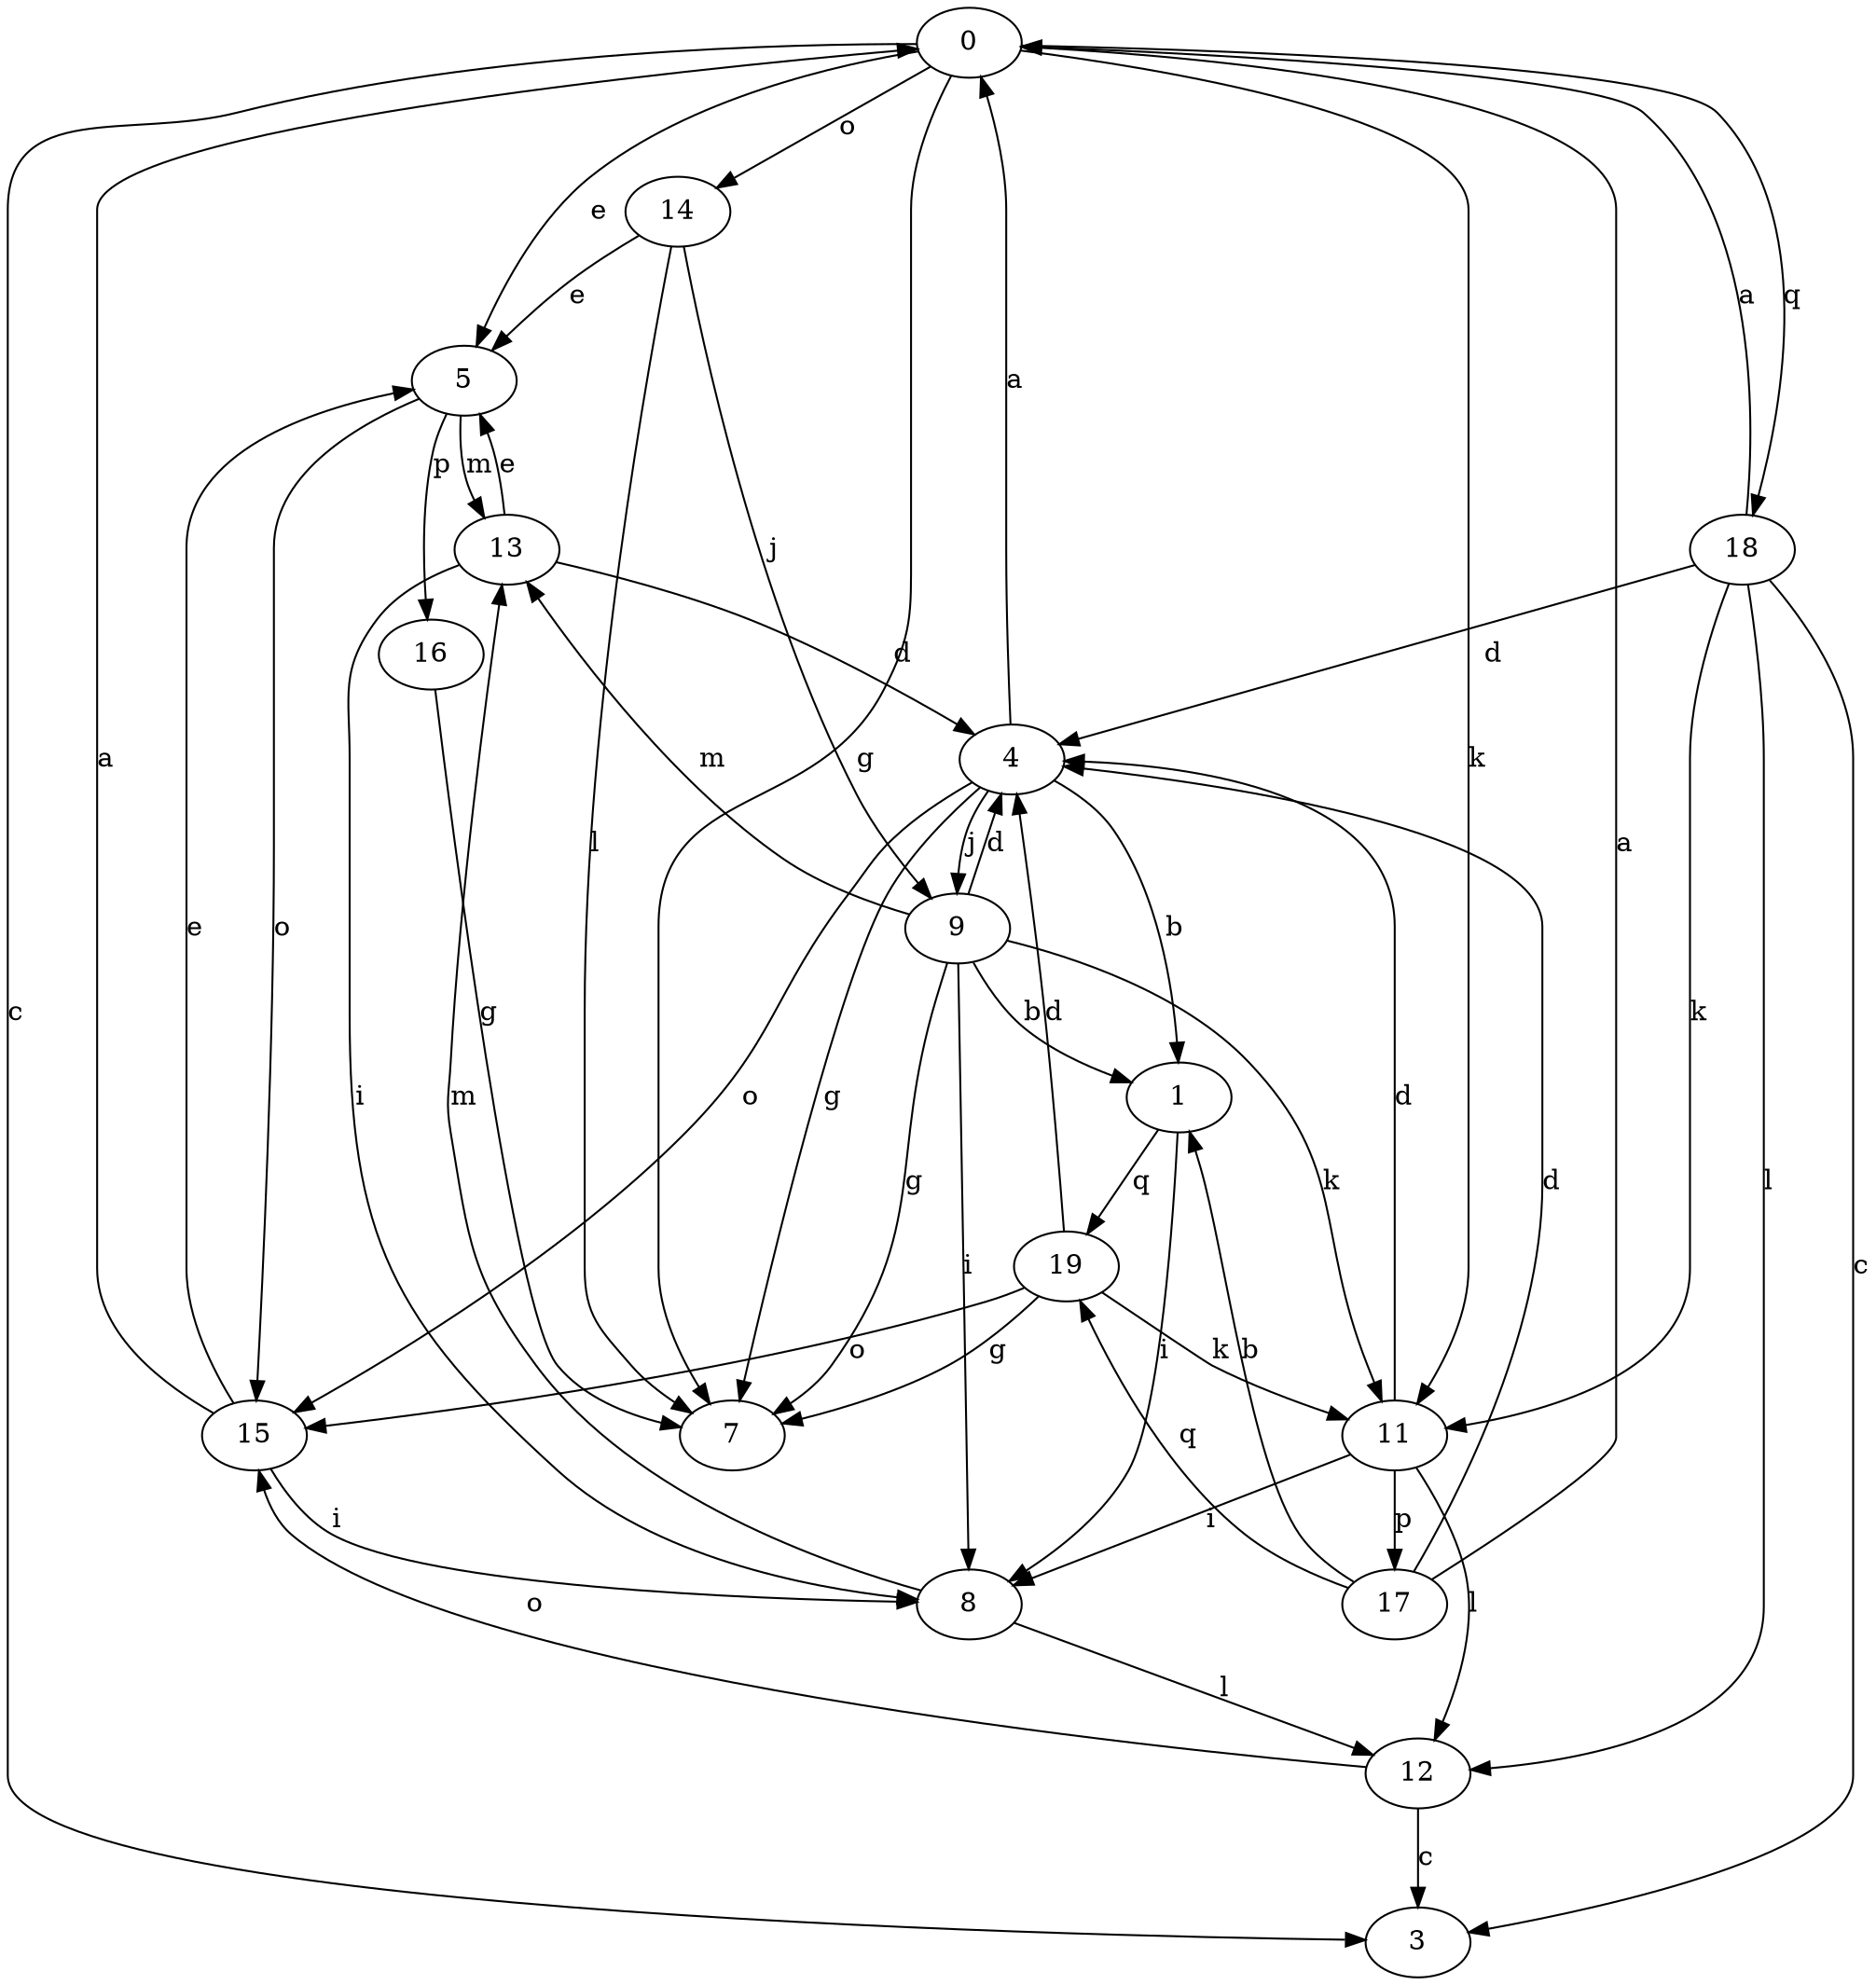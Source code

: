 strict digraph  {
0;
1;
3;
4;
5;
7;
8;
9;
11;
12;
13;
14;
15;
16;
17;
18;
19;
0 -> 3  [label=c];
0 -> 5  [label=e];
0 -> 7  [label=g];
0 -> 11  [label=k];
0 -> 14  [label=o];
0 -> 18  [label=q];
1 -> 8  [label=i];
1 -> 19  [label=q];
4 -> 0  [label=a];
4 -> 1  [label=b];
4 -> 7  [label=g];
4 -> 9  [label=j];
4 -> 15  [label=o];
5 -> 13  [label=m];
5 -> 15  [label=o];
5 -> 16  [label=p];
8 -> 12  [label=l];
8 -> 13  [label=m];
9 -> 1  [label=b];
9 -> 4  [label=d];
9 -> 7  [label=g];
9 -> 8  [label=i];
9 -> 11  [label=k];
9 -> 13  [label=m];
11 -> 4  [label=d];
11 -> 8  [label=i];
11 -> 12  [label=l];
11 -> 17  [label=p];
12 -> 3  [label=c];
12 -> 15  [label=o];
13 -> 4  [label=d];
13 -> 5  [label=e];
13 -> 8  [label=i];
14 -> 5  [label=e];
14 -> 9  [label=j];
14 -> 7  [label=l];
15 -> 0  [label=a];
15 -> 5  [label=e];
15 -> 8  [label=i];
16 -> 7  [label=g];
17 -> 0  [label=a];
17 -> 1  [label=b];
17 -> 4  [label=d];
17 -> 19  [label=q];
18 -> 0  [label=a];
18 -> 3  [label=c];
18 -> 4  [label=d];
18 -> 11  [label=k];
18 -> 12  [label=l];
19 -> 4  [label=d];
19 -> 7  [label=g];
19 -> 11  [label=k];
19 -> 15  [label=o];
}

